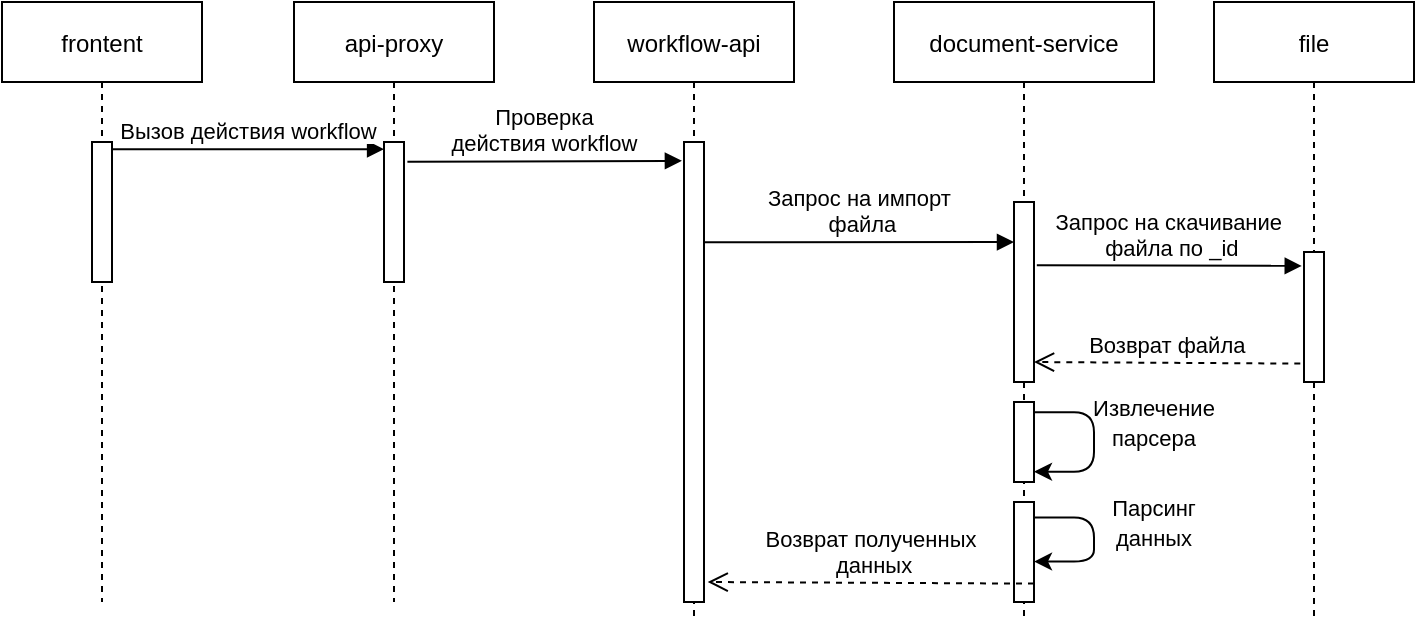 <mxfile version="21.7.5" type="github">
  <diagram name="Страница — 1" id="spXLU3zmGpcaudpSnPfW">
    <mxGraphModel dx="941" dy="513" grid="1" gridSize="10" guides="1" tooltips="1" connect="1" arrows="1" fold="1" page="1" pageScale="1" pageWidth="827" pageHeight="1169" math="0" shadow="0">
      <root>
        <mxCell id="0" />
        <mxCell id="1" parent="0" />
        <mxCell id="MpjXvPP9tkOSTZWV3Y40-1" value="frontent" style="shape=umlLifeline;perimeter=lifelinePerimeter;container=1;collapsible=0;recursiveResize=0;rounded=0;shadow=0;strokeWidth=1;" vertex="1" parent="1">
          <mxGeometry x="24" y="30" width="100" height="300" as="geometry" />
        </mxCell>
        <mxCell id="MpjXvPP9tkOSTZWV3Y40-2" value="" style="points=[];perimeter=orthogonalPerimeter;rounded=0;shadow=0;strokeWidth=1;" vertex="1" parent="MpjXvPP9tkOSTZWV3Y40-1">
          <mxGeometry x="45" y="70" width="10" height="70" as="geometry" />
        </mxCell>
        <mxCell id="MpjXvPP9tkOSTZWV3Y40-3" value="api-proxy" style="shape=umlLifeline;perimeter=lifelinePerimeter;container=1;collapsible=0;recursiveResize=0;rounded=0;shadow=0;strokeWidth=1;" vertex="1" parent="1">
          <mxGeometry x="170" y="30" width="100" height="300" as="geometry" />
        </mxCell>
        <mxCell id="MpjXvPP9tkOSTZWV3Y40-4" value="" style="points=[];perimeter=orthogonalPerimeter;rounded=0;shadow=0;strokeWidth=1;" vertex="1" parent="MpjXvPP9tkOSTZWV3Y40-3">
          <mxGeometry x="45" y="70" width="10" height="70" as="geometry" />
        </mxCell>
        <mxCell id="MpjXvPP9tkOSTZWV3Y40-5" value="workflow-api" style="shape=umlLifeline;perimeter=lifelinePerimeter;container=1;collapsible=0;recursiveResize=0;rounded=0;shadow=0;strokeWidth=1;" vertex="1" parent="1">
          <mxGeometry x="320" y="30" width="100" height="310" as="geometry" />
        </mxCell>
        <mxCell id="MpjXvPP9tkOSTZWV3Y40-6" value="" style="points=[];perimeter=orthogonalPerimeter;rounded=0;shadow=0;strokeWidth=1;" vertex="1" parent="MpjXvPP9tkOSTZWV3Y40-5">
          <mxGeometry x="45" y="70" width="10" height="230" as="geometry" />
        </mxCell>
        <mxCell id="MpjXvPP9tkOSTZWV3Y40-7" value="document-service" style="shape=umlLifeline;perimeter=lifelinePerimeter;container=1;collapsible=0;recursiveResize=0;rounded=0;shadow=0;strokeWidth=1;" vertex="1" parent="1">
          <mxGeometry x="470" y="30" width="130" height="310" as="geometry" />
        </mxCell>
        <mxCell id="MpjXvPP9tkOSTZWV3Y40-8" value="" style="points=[];perimeter=orthogonalPerimeter;rounded=0;shadow=0;strokeWidth=1;" vertex="1" parent="MpjXvPP9tkOSTZWV3Y40-7">
          <mxGeometry x="60" y="100" width="10" height="90" as="geometry" />
        </mxCell>
        <mxCell id="MpjXvPP9tkOSTZWV3Y40-9" value="" style="points=[];perimeter=orthogonalPerimeter;rounded=0;shadow=0;strokeWidth=1;" vertex="1" parent="MpjXvPP9tkOSTZWV3Y40-7">
          <mxGeometry x="60" y="250" width="10" height="50" as="geometry" />
        </mxCell>
        <mxCell id="MpjXvPP9tkOSTZWV3Y40-10" value="file" style="shape=umlLifeline;perimeter=lifelinePerimeter;container=1;collapsible=0;recursiveResize=0;rounded=0;shadow=0;strokeWidth=1;" vertex="1" parent="1">
          <mxGeometry x="630" y="30" width="100" height="310" as="geometry" />
        </mxCell>
        <mxCell id="MpjXvPP9tkOSTZWV3Y40-11" value="" style="points=[];perimeter=orthogonalPerimeter;rounded=0;shadow=0;strokeWidth=1;" vertex="1" parent="MpjXvPP9tkOSTZWV3Y40-10">
          <mxGeometry x="45" y="125" width="10" height="65" as="geometry" />
        </mxCell>
        <mxCell id="MpjXvPP9tkOSTZWV3Y40-12" value="Вызов действия workflow" style="verticalAlign=bottom;endArrow=block;entryX=0.005;entryY=0.051;shadow=0;strokeWidth=1;entryDx=0;entryDy=0;entryPerimeter=0;exitX=1.028;exitY=0.051;exitDx=0;exitDy=0;exitPerimeter=0;" edge="1" parent="1" source="MpjXvPP9tkOSTZWV3Y40-2" target="MpjXvPP9tkOSTZWV3Y40-4">
          <mxGeometry relative="1" as="geometry">
            <mxPoint x="84" y="110" as="sourcePoint" />
            <mxPoint x="244" y="110.0" as="targetPoint" />
          </mxGeometry>
        </mxCell>
        <mxCell id="MpjXvPP9tkOSTZWV3Y40-13" value="Проверка &#xa;действия workflow" style="verticalAlign=bottom;endArrow=block;shadow=0;strokeWidth=1;exitX=1.17;exitY=0.141;exitDx=0;exitDy=0;exitPerimeter=0;entryX=-0.105;entryY=0.041;entryDx=0;entryDy=0;entryPerimeter=0;" edge="1" parent="1" source="MpjXvPP9tkOSTZWV3Y40-4" target="MpjXvPP9tkOSTZWV3Y40-6">
          <mxGeometry x="-0.0" relative="1" as="geometry">
            <mxPoint x="230" y="130.0" as="sourcePoint" />
            <mxPoint x="390" y="111" as="targetPoint" />
            <mxPoint as="offset" />
          </mxGeometry>
        </mxCell>
        <mxCell id="MpjXvPP9tkOSTZWV3Y40-14" value="Запрос на импорт&#xa; файла" style="verticalAlign=bottom;endArrow=block;shadow=0;strokeWidth=1;exitX=1.019;exitY=0.218;exitDx=0;exitDy=0;exitPerimeter=0;" edge="1" parent="1" source="MpjXvPP9tkOSTZWV3Y40-6">
          <mxGeometry relative="1" as="geometry">
            <mxPoint x="380" y="150" as="sourcePoint" />
            <mxPoint x="530" y="150" as="targetPoint" />
          </mxGeometry>
        </mxCell>
        <mxCell id="MpjXvPP9tkOSTZWV3Y40-15" value="&lt;font style=&quot;font-size: 11px&quot;&gt;Извлечение парсера&lt;/font&gt;" style="text;html=1;strokeColor=none;fillColor=none;align=center;verticalAlign=middle;whiteSpace=wrap;rounded=0;" vertex="1" parent="1">
          <mxGeometry x="580" y="230" width="40" height="20" as="geometry" />
        </mxCell>
        <mxCell id="MpjXvPP9tkOSTZWV3Y40-16" value="Запрос на скачивание&#xa; файла по _id" style="verticalAlign=bottom;endArrow=block;shadow=0;strokeWidth=1;exitX=1.141;exitY=0.351;exitDx=0;exitDy=0;exitPerimeter=0;entryX=-0.112;entryY=0.107;entryDx=0;entryDy=0;entryPerimeter=0;" edge="1" parent="1" source="MpjXvPP9tkOSTZWV3Y40-8" target="MpjXvPP9tkOSTZWV3Y40-11">
          <mxGeometry relative="1" as="geometry">
            <mxPoint x="540" y="220" as="sourcePoint" />
            <mxPoint x="670" y="220" as="targetPoint" />
          </mxGeometry>
        </mxCell>
        <mxCell id="MpjXvPP9tkOSTZWV3Y40-17" value="" style="edgeStyle=elbowEdgeStyle;elbow=horizontal;endArrow=classic;html=1;exitX=1.039;exitY=0.003;exitDx=0;exitDy=0;exitPerimeter=0;" edge="1" parent="1">
          <mxGeometry width="50" height="50" relative="1" as="geometry">
            <mxPoint x="540.39" y="235.12" as="sourcePoint" />
            <mxPoint x="540" y="264.88" as="targetPoint" />
            <Array as="points">
              <mxPoint x="570" y="264.88" />
              <mxPoint x="570" y="233.88" />
            </Array>
          </mxGeometry>
        </mxCell>
        <mxCell id="MpjXvPP9tkOSTZWV3Y40-18" value="Возврат файла" style="verticalAlign=bottom;endArrow=open;dashed=1;endSize=8;shadow=0;strokeWidth=1;exitX=-0.085;exitY=0.227;exitDx=0;exitDy=0;exitPerimeter=0;" edge="1" parent="1">
          <mxGeometry relative="1" as="geometry">
            <mxPoint x="540" y="210" as="targetPoint" />
            <mxPoint x="673.15" y="210.81" as="sourcePoint" />
          </mxGeometry>
        </mxCell>
        <mxCell id="MpjXvPP9tkOSTZWV3Y40-19" value="" style="points=[];perimeter=orthogonalPerimeter;rounded=0;shadow=0;strokeWidth=1;" vertex="1" parent="1">
          <mxGeometry x="530" y="230" width="10" height="40" as="geometry" />
        </mxCell>
        <mxCell id="MpjXvPP9tkOSTZWV3Y40-20" value="" style="edgeStyle=elbowEdgeStyle;elbow=horizontal;endArrow=classic;html=1;exitX=1.028;exitY=0.154;exitDx=0;exitDy=0;exitPerimeter=0;" edge="1" parent="1" source="MpjXvPP9tkOSTZWV3Y40-9">
          <mxGeometry width="50" height="50" relative="1" as="geometry">
            <mxPoint x="540.39" y="280.0" as="sourcePoint" />
            <mxPoint x="540" y="309.76" as="targetPoint" />
            <Array as="points">
              <mxPoint x="570" y="309.76" />
              <mxPoint x="570" y="278.76" />
            </Array>
          </mxGeometry>
        </mxCell>
        <mxCell id="MpjXvPP9tkOSTZWV3Y40-21" value="&lt;font style=&quot;font-size: 11px&quot;&gt;Парсинг данных&lt;/font&gt;" style="text;html=1;strokeColor=none;fillColor=none;align=center;verticalAlign=middle;whiteSpace=wrap;rounded=0;" vertex="1" parent="1">
          <mxGeometry x="580" y="280" width="40" height="20" as="geometry" />
        </mxCell>
        <mxCell id="MpjXvPP9tkOSTZWV3Y40-22" value="Возврат полученных&#xa; данных" style="verticalAlign=bottom;endArrow=open;dashed=1;endSize=8;shadow=0;strokeWidth=1;exitX=-0.085;exitY=0.227;exitDx=0;exitDy=0;exitPerimeter=0;" edge="1" parent="1">
          <mxGeometry relative="1" as="geometry">
            <mxPoint x="376.85" y="320" as="targetPoint" />
            <mxPoint x="540" y="320.81" as="sourcePoint" />
          </mxGeometry>
        </mxCell>
      </root>
    </mxGraphModel>
  </diagram>
</mxfile>
